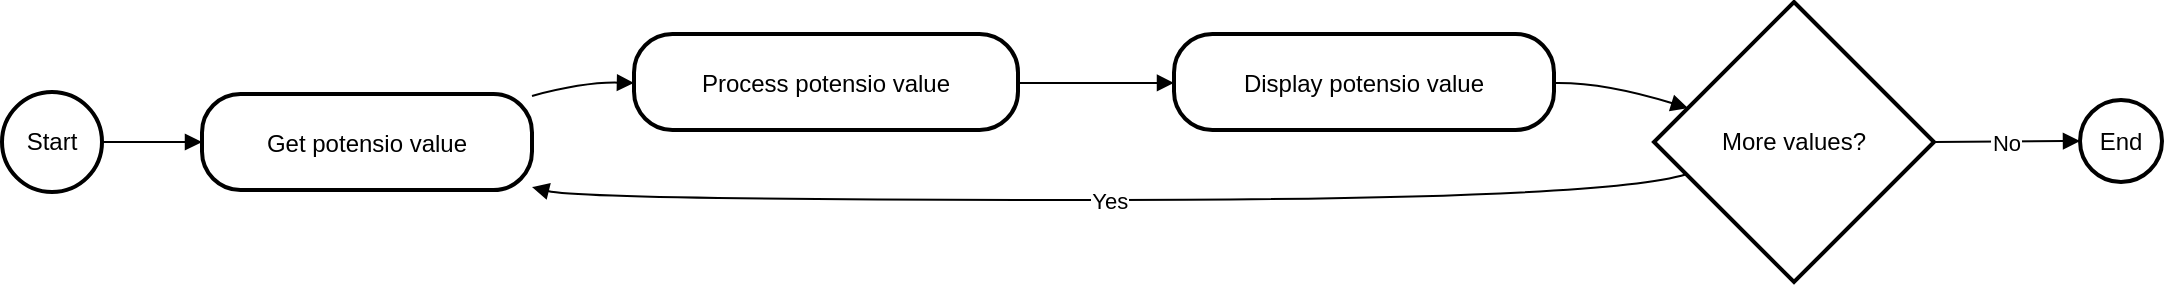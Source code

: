 <mxfile version="24.7.17">
  <diagram name="Page-1" id="mkygp6VNKWL3aJDeK5DI">
    <mxGraphModel>
      <root>
        <mxCell id="0" />
        <mxCell id="1" parent="0" />
        <mxCell id="2" value="Start" style="ellipse;aspect=fixed;strokeWidth=2;whiteSpace=wrap;" vertex="1" parent="1">
          <mxGeometry x="8" y="53" width="50" height="50" as="geometry" />
        </mxCell>
        <mxCell id="3" value="Get potensio value" style="rounded=1;arcSize=40;strokeWidth=2" vertex="1" parent="1">
          <mxGeometry x="108" y="54" width="165" height="48" as="geometry" />
        </mxCell>
        <mxCell id="4" value="Process potensio value" style="rounded=1;arcSize=40;strokeWidth=2" vertex="1" parent="1">
          <mxGeometry x="324" y="24" width="192" height="48" as="geometry" />
        </mxCell>
        <mxCell id="5" value="Display potensio value" style="rounded=1;arcSize=40;strokeWidth=2" vertex="1" parent="1">
          <mxGeometry x="594" y="24" width="190" height="48" as="geometry" />
        </mxCell>
        <mxCell id="6" value="More values?" style="rhombus;strokeWidth=2;whiteSpace=wrap;" vertex="1" parent="1">
          <mxGeometry x="834" y="8" width="140" height="140" as="geometry" />
        </mxCell>
        <mxCell id="7" value="End" style="ellipse;aspect=fixed;strokeWidth=2;whiteSpace=wrap;" vertex="1" parent="1">
          <mxGeometry x="1047" y="57" width="41" height="41" as="geometry" />
        </mxCell>
        <mxCell id="8" value="" style="curved=1;startArrow=none;endArrow=block;exitX=1.01;exitY=0.5;entryX=0;entryY=0.5;" edge="1" parent="1" source="2" target="3">
          <mxGeometry relative="1" as="geometry">
            <Array as="points" />
          </mxGeometry>
        </mxCell>
        <mxCell id="9" value="" style="curved=1;startArrow=none;endArrow=block;exitX=1;exitY=0.02;entryX=0;entryY=0.51;" edge="1" parent="1" source="3" target="4">
          <mxGeometry relative="1" as="geometry">
            <Array as="points">
              <mxPoint x="299" y="48" />
            </Array>
          </mxGeometry>
        </mxCell>
        <mxCell id="10" value="" style="curved=1;startArrow=none;endArrow=block;exitX=1;exitY=0.51;entryX=0;entryY=0.51;" edge="1" parent="1" source="4" target="5">
          <mxGeometry relative="1" as="geometry">
            <Array as="points" />
          </mxGeometry>
        </mxCell>
        <mxCell id="11" value="" style="curved=1;startArrow=none;endArrow=block;exitX=1;exitY=0.51;entryX=0;entryY=0.34;" edge="1" parent="1" source="5" target="6">
          <mxGeometry relative="1" as="geometry">
            <Array as="points">
              <mxPoint x="809" y="48" />
            </Array>
          </mxGeometry>
        </mxCell>
        <mxCell id="12" value="Yes" style="curved=1;startArrow=none;endArrow=block;exitX=0;exitY=0.65;entryX=1;entryY=0.97;" edge="1" parent="1" source="6" target="3">
          <mxGeometry relative="1" as="geometry">
            <Array as="points">
              <mxPoint x="809" y="107" />
              <mxPoint x="299" y="107" />
            </Array>
          </mxGeometry>
        </mxCell>
        <mxCell id="13" value="No" style="curved=1;startArrow=none;endArrow=block;exitX=1;exitY=0.5;entryX=-0.01;entryY=0.51;" edge="1" parent="1" source="6" target="7">
          <mxGeometry relative="1" as="geometry">
            <Array as="points" />
          </mxGeometry>
        </mxCell>
      </root>
    </mxGraphModel>
  </diagram>
</mxfile>
